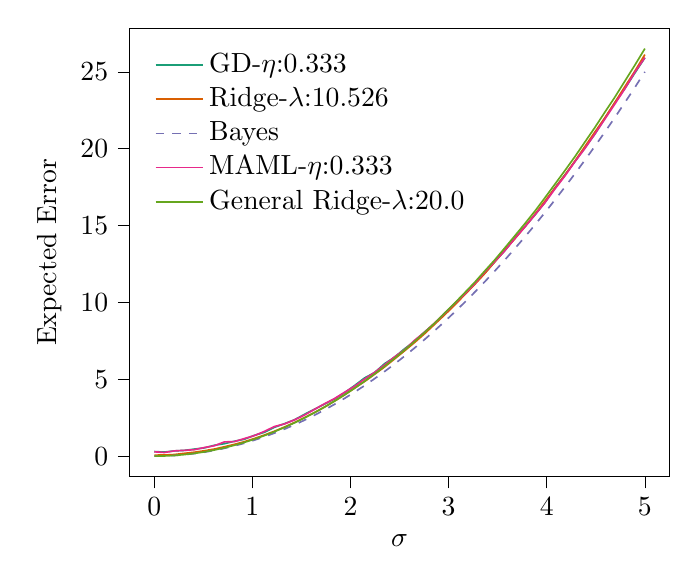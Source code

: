 % This file was created with tikzplotlib v0.10.1.
\begin{tikzpicture}

\definecolor{chocolate217952}{RGB}{217,95,2}
\definecolor{darkcyan27158119}{RGB}{27,158,119}
\definecolor{darkgray176}{RGB}{176,176,176}
\definecolor{deeppink23141138}{RGB}{231,41,138}
\definecolor{lightslategray117112179}{RGB}{117,112,179}
\definecolor{olivedrab10216630}{RGB}{102,166,30}

\begin{axis}[
legend cell align={left},
legend style={
  fill opacity=0.8,
  draw opacity=1,
  text opacity=1,
  at={(0.03,0.97)},
  anchor=north west,
  draw=none
},
tick align=outside,
tick pos=left,
x grid style={darkgray176},
xlabel={\(\displaystyle \sigma\)},
xmin=-0.25, xmax=5.25,
xtick style={color=black},
y grid style={darkgray176},
ylabel={Expected Error},
ymin=-1.326, ymax=27.841,
ytick style={color=black}
]
\addplot [semithick, darkcyan27158119]
table {%
0 0.3
0.102 0.265
0.204 0.342
0.306 0.375
0.408 0.459
0.51 0.538
0.612 0.706
0.714 0.809
0.816 0.971
0.918 1.101
1.02 1.351
1.122 1.553
1.224 1.876
1.327 2.114
1.429 2.366
1.531 2.723
1.633 3.055
1.735 3.385
1.837 3.719
1.939 4.128
2.041 4.592
2.143 5.089
2.245 5.436
2.347 6.017
2.449 6.439
2.551 6.988
2.653 7.479
2.755 8.082
2.857 8.622
2.959 9.298
3.061 9.904
3.163 10.54
3.265 11.235
3.367 11.907
3.469 12.642
3.571 13.361
3.673 14.171
3.776 14.926
3.878 15.678
3.98 16.493
4.082 17.448
4.184 18.288
4.286 19.156
4.388 20.048
4.49 20.951
4.592 21.971
4.694 22.99
4.796 23.918
4.898 24.927
5 25.917
};
\addlegendentry{GD-$\eta$:0.333}
\addplot [semithick, chocolate217952]
table {%
0 0.069
0.102 0.073
0.204 0.106
0.306 0.184
0.408 0.255
0.51 0.352
0.612 0.462
0.714 0.611
0.816 0.767
0.918 0.942
1.02 1.148
1.122 1.374
1.224 1.621
1.327 1.896
1.429 2.192
1.531 2.511
1.633 2.839
1.735 3.197
1.837 3.587
1.939 3.988
2.041 4.424
2.143 4.855
2.245 5.325
2.347 5.804
2.449 6.324
2.551 6.853
2.653 7.394
2.755 7.965
2.857 8.577
2.959 9.192
3.061 9.821
3.163 10.497
3.265 11.165
3.367 11.872
3.469 12.628
3.571 13.399
3.673 14.13
3.776 14.92
3.878 15.723
3.98 16.584
4.082 17.432
4.184 18.281
4.286 19.191
4.388 20.137
4.49 21.085
4.592 22.009
4.694 23.014
4.796 24.037
4.898 25.047
5 26.125
};
\addlegendentry{Ridge-$\lambda$:10.526}
\addplot [semithick, lightslategray117112179, dashed]
table {%
0 0
0.102 0.01
0.204 0.042
0.306 0.094
0.408 0.167
0.51 0.26
0.612 0.375
0.714 0.51
0.816 0.666
0.918 0.843
1.02 1.041
1.122 1.26
1.224 1.499
1.327 1.76
1.429 2.041
1.531 2.343
1.633 2.666
1.735 3.009
1.837 3.374
1.939 3.759
2.041 4.165
2.143 4.592
2.245 5.04
2.347 5.508
2.449 5.997
2.551 6.508
2.653 7.039
2.755 7.591
2.857 8.163
2.959 8.757
3.061 9.371
3.163 10.006
3.265 10.662
3.367 11.339
3.469 12.037
3.571 12.755
3.673 13.494
3.776 14.254
3.878 15.035
3.98 15.837
4.082 16.66
4.184 17.503
4.286 18.367
4.388 19.252
4.49 20.158
4.592 21.085
4.694 22.032
4.796 23.001
4.898 23.99
5 25.0
};
\addlegendentry{Bayes}
\addplot [semithick, deeppink23141138]
table {%
0 0.287
0.102 0.238
0.204 0.343
0.306 0.377
0.408 0.421
0.51 0.559
0.612 0.678
0.714 0.926
0.816 0.947
0.918 1.144
1.02 1.338
1.122 1.61
1.224 1.927
1.327 2.096
1.429 2.362
1.531 2.674
1.633 3.044
1.735 3.407
1.837 3.749
1.939 4.154
2.041 4.548
2.143 5.015
2.245 5.45
2.347 5.943
2.449 6.461
2.551 6.927
2.653 7.539
2.755 8.07
2.857 8.665
2.959 9.284
3.061 9.921
3.163 10.551
3.265 11.223
3.367 11.971
3.469 12.658
3.571 13.354
3.673 14.148
3.776 14.901
3.878 15.689
3.98 16.476
4.082 17.371
4.184 18.222
4.286 19.149
4.388 20.013
4.49 20.953
4.592 21.927
4.694 22.909
4.796 23.901
4.898 24.98
5 25.926
};
\addlegendentry{MAML-$\eta$:0.333}
\addplot [semithick, olivedrab10216630]
table {%
0 0.001
0.102 0.012
0.204 0.045
0.306 0.101
0.408 0.178
0.51 0.277
0.612 0.399
0.714 0.542
0.816 0.708
0.918 0.896
1.02 1.105
1.122 1.338
1.224 1.593
1.327 1.87
1.429 2.169
1.531 2.488
1.633 2.832
1.735 3.192
1.837 3.578
1.939 3.99
2.041 4.422
2.143 4.873
2.245 5.351
2.347 5.846
2.449 6.37
2.551 6.902
2.653 7.465
2.755 8.047
2.857 8.656
2.959 9.306
3.061 9.949
3.163 10.627
3.265 11.306
3.367 12.04
3.469 12.761
3.571 13.537
3.673 14.322
3.776 15.118
3.878 15.933
3.98 16.8
4.082 17.685
4.184 18.572
4.286 19.477
4.388 20.431
4.49 21.38
4.592 22.377
4.694 23.358
4.796 24.399
4.898 25.438
5 26.515
};
\addlegendentry{General Ridge-$\lambda$:20.0}
\end{axis}

\end{tikzpicture}
